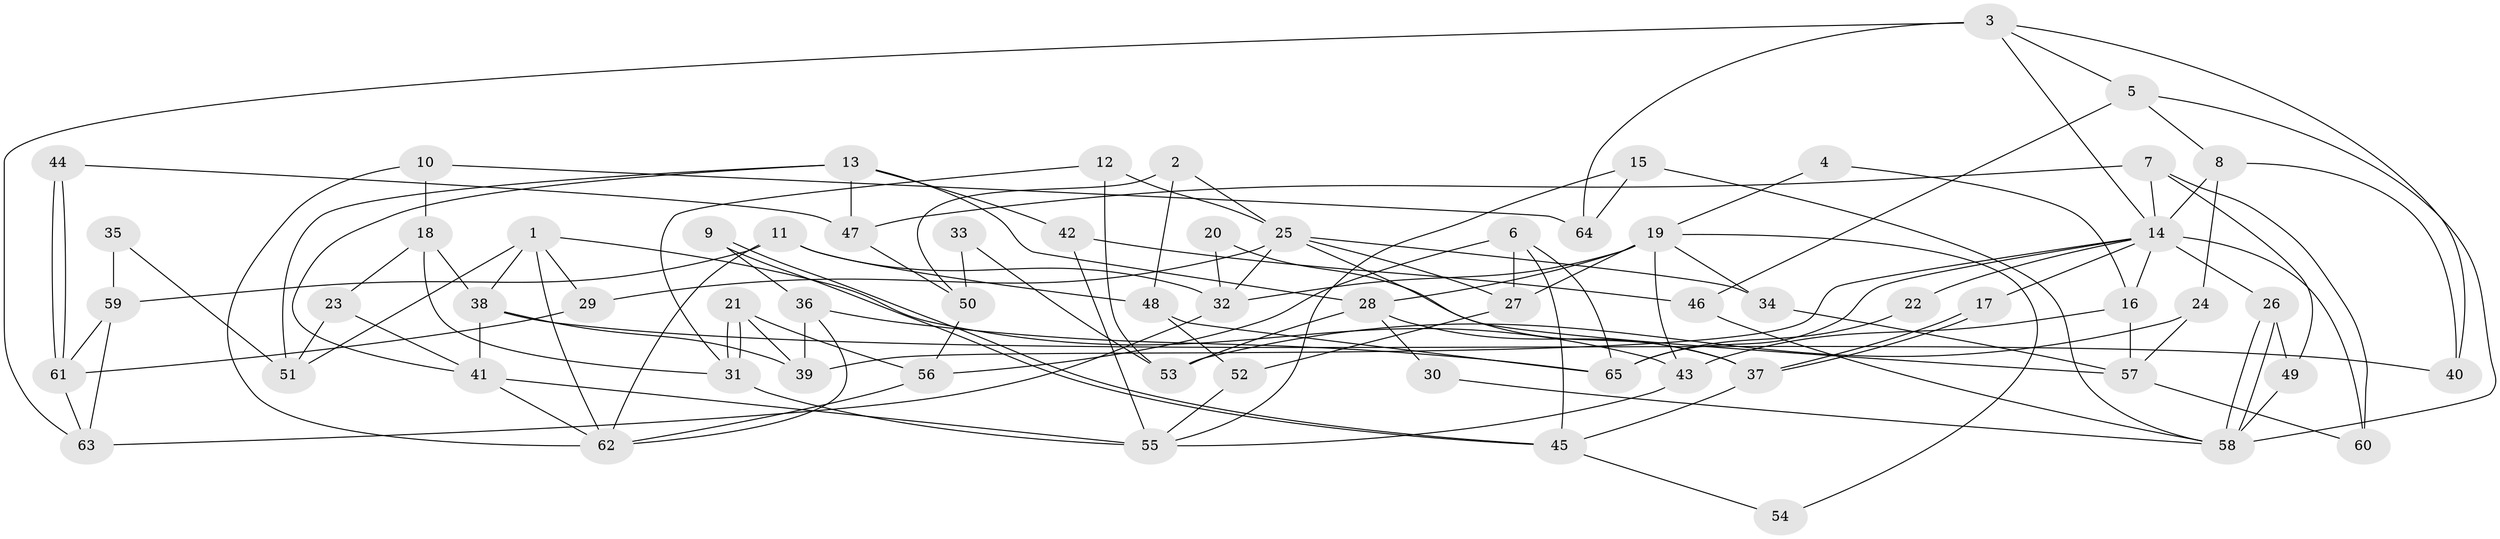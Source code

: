 // coarse degree distribution, {5: 0.2692307692307692, 11: 0.11538461538461539, 6: 0.07692307692307693, 4: 0.3076923076923077, 2: 0.15384615384615385, 7: 0.038461538461538464, 3: 0.038461538461538464}
// Generated by graph-tools (version 1.1) at 2025/51/03/04/25 22:51:12]
// undirected, 65 vertices, 130 edges
graph export_dot {
  node [color=gray90,style=filled];
  1;
  2;
  3;
  4;
  5;
  6;
  7;
  8;
  9;
  10;
  11;
  12;
  13;
  14;
  15;
  16;
  17;
  18;
  19;
  20;
  21;
  22;
  23;
  24;
  25;
  26;
  27;
  28;
  29;
  30;
  31;
  32;
  33;
  34;
  35;
  36;
  37;
  38;
  39;
  40;
  41;
  42;
  43;
  44;
  45;
  46;
  47;
  48;
  49;
  50;
  51;
  52;
  53;
  54;
  55;
  56;
  57;
  58;
  59;
  60;
  61;
  62;
  63;
  64;
  65;
  1 -- 62;
  1 -- 29;
  1 -- 38;
  1 -- 43;
  1 -- 51;
  2 -- 48;
  2 -- 25;
  2 -- 50;
  3 -- 63;
  3 -- 14;
  3 -- 5;
  3 -- 40;
  3 -- 64;
  4 -- 19;
  4 -- 16;
  5 -- 8;
  5 -- 46;
  5 -- 58;
  6 -- 27;
  6 -- 56;
  6 -- 45;
  6 -- 65;
  7 -- 14;
  7 -- 49;
  7 -- 47;
  7 -- 60;
  8 -- 14;
  8 -- 40;
  8 -- 24;
  9 -- 45;
  9 -- 45;
  9 -- 36;
  10 -- 18;
  10 -- 64;
  10 -- 62;
  11 -- 62;
  11 -- 32;
  11 -- 48;
  11 -- 59;
  12 -- 31;
  12 -- 25;
  12 -- 53;
  13 -- 42;
  13 -- 28;
  13 -- 41;
  13 -- 47;
  13 -- 51;
  14 -- 16;
  14 -- 39;
  14 -- 17;
  14 -- 22;
  14 -- 26;
  14 -- 60;
  14 -- 65;
  15 -- 58;
  15 -- 55;
  15 -- 64;
  16 -- 43;
  16 -- 57;
  17 -- 37;
  17 -- 37;
  18 -- 38;
  18 -- 23;
  18 -- 31;
  19 -- 27;
  19 -- 43;
  19 -- 28;
  19 -- 32;
  19 -- 34;
  19 -- 54;
  20 -- 57;
  20 -- 32;
  21 -- 56;
  21 -- 31;
  21 -- 31;
  21 -- 39;
  22 -- 65;
  23 -- 41;
  23 -- 51;
  24 -- 53;
  24 -- 57;
  25 -- 37;
  25 -- 34;
  25 -- 27;
  25 -- 29;
  25 -- 32;
  26 -- 58;
  26 -- 58;
  26 -- 49;
  27 -- 52;
  28 -- 37;
  28 -- 30;
  28 -- 53;
  29 -- 61;
  30 -- 58;
  31 -- 55;
  32 -- 63;
  33 -- 53;
  33 -- 50;
  34 -- 57;
  35 -- 59;
  35 -- 51;
  36 -- 39;
  36 -- 65;
  36 -- 62;
  37 -- 45;
  38 -- 41;
  38 -- 39;
  38 -- 40;
  41 -- 62;
  41 -- 55;
  42 -- 46;
  42 -- 55;
  43 -- 55;
  44 -- 61;
  44 -- 61;
  44 -- 47;
  45 -- 54;
  46 -- 58;
  47 -- 50;
  48 -- 65;
  48 -- 52;
  49 -- 58;
  50 -- 56;
  52 -- 55;
  56 -- 62;
  57 -- 60;
  59 -- 61;
  59 -- 63;
  61 -- 63;
}
